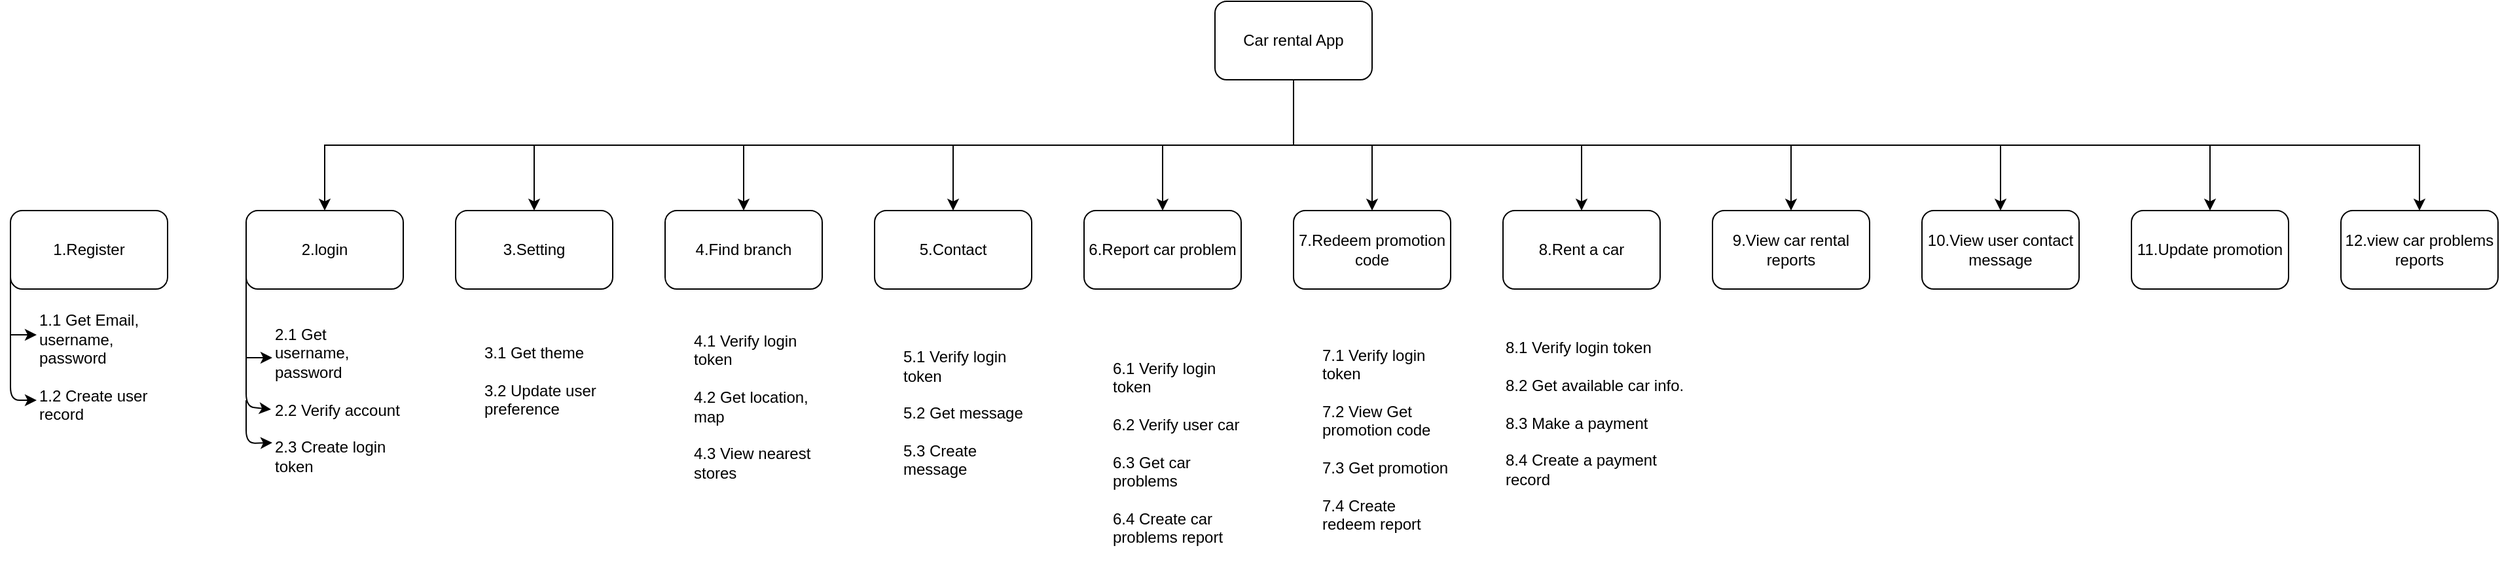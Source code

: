 <mxfile version="12.3.3" type="device" pages="1"><diagram id="VyusWO-ohYatpBKgK8hu" name="Page-1"><mxGraphModel dx="868" dy="488" grid="1" gridSize="10" guides="1" tooltips="1" connect="1" arrows="1" fold="1" page="1" pageScale="1" pageWidth="2339" pageHeight="3300" math="0" shadow="0"><root><mxCell id="0"/><mxCell id="1" parent="0"/><mxCell id="-EQbTDZCQmX3Zxahsoba-31" style="edgeStyle=orthogonalEdgeStyle;rounded=0;orthogonalLoop=1;jettySize=auto;html=1;exitX=0.5;exitY=1;exitDx=0;exitDy=0;" edge="1" parent="1" source="-EQbTDZCQmX3Zxahsoba-1" target="-EQbTDZCQmX3Zxahsoba-9"><mxGeometry relative="1" as="geometry"/></mxCell><mxCell id="-EQbTDZCQmX3Zxahsoba-32" style="edgeStyle=orthogonalEdgeStyle;rounded=0;orthogonalLoop=1;jettySize=auto;html=1;exitX=0.5;exitY=1;exitDx=0;exitDy=0;entryX=0.5;entryY=0;entryDx=0;entryDy=0;" edge="1" parent="1" source="-EQbTDZCQmX3Zxahsoba-1" target="-EQbTDZCQmX3Zxahsoba-8"><mxGeometry relative="1" as="geometry"/></mxCell><mxCell id="-EQbTDZCQmX3Zxahsoba-33" style="edgeStyle=orthogonalEdgeStyle;rounded=0;orthogonalLoop=1;jettySize=auto;html=1;exitX=0.5;exitY=1;exitDx=0;exitDy=0;entryX=0.5;entryY=0;entryDx=0;entryDy=0;" edge="1" parent="1" source="-EQbTDZCQmX3Zxahsoba-1" target="-EQbTDZCQmX3Zxahsoba-7"><mxGeometry relative="1" as="geometry"/></mxCell><mxCell id="-EQbTDZCQmX3Zxahsoba-34" style="edgeStyle=orthogonalEdgeStyle;rounded=0;orthogonalLoop=1;jettySize=auto;html=1;exitX=0.5;exitY=1;exitDx=0;exitDy=0;" edge="1" parent="1" source="-EQbTDZCQmX3Zxahsoba-1" target="-EQbTDZCQmX3Zxahsoba-6"><mxGeometry relative="1" as="geometry"/></mxCell><mxCell id="-EQbTDZCQmX3Zxahsoba-35" style="edgeStyle=orthogonalEdgeStyle;rounded=0;orthogonalLoop=1;jettySize=auto;html=1;exitX=0.5;exitY=1;exitDx=0;exitDy=0;" edge="1" parent="1" source="-EQbTDZCQmX3Zxahsoba-1" target="-EQbTDZCQmX3Zxahsoba-10"><mxGeometry relative="1" as="geometry"/></mxCell><mxCell id="-EQbTDZCQmX3Zxahsoba-38" style="edgeStyle=orthogonalEdgeStyle;rounded=0;orthogonalLoop=1;jettySize=auto;html=1;exitX=0.5;exitY=1;exitDx=0;exitDy=0;" edge="1" parent="1" source="-EQbTDZCQmX3Zxahsoba-1" target="-EQbTDZCQmX3Zxahsoba-5"><mxGeometry relative="1" as="geometry"/></mxCell><mxCell id="-EQbTDZCQmX3Zxahsoba-39" style="edgeStyle=orthogonalEdgeStyle;rounded=0;orthogonalLoop=1;jettySize=auto;html=1;exitX=0.5;exitY=1;exitDx=0;exitDy=0;" edge="1" parent="1" source="-EQbTDZCQmX3Zxahsoba-1" target="-EQbTDZCQmX3Zxahsoba-4"><mxGeometry relative="1" as="geometry"/></mxCell><mxCell id="-EQbTDZCQmX3Zxahsoba-40" style="edgeStyle=orthogonalEdgeStyle;rounded=0;orthogonalLoop=1;jettySize=auto;html=1;exitX=0.5;exitY=1;exitDx=0;exitDy=0;" edge="1" parent="1" source="-EQbTDZCQmX3Zxahsoba-1" target="-EQbTDZCQmX3Zxahsoba-3"><mxGeometry relative="1" as="geometry"/></mxCell><mxCell id="-EQbTDZCQmX3Zxahsoba-41" style="edgeStyle=orthogonalEdgeStyle;rounded=0;orthogonalLoop=1;jettySize=auto;html=1;exitX=0.5;exitY=1;exitDx=0;exitDy=0;" edge="1" parent="1" source="-EQbTDZCQmX3Zxahsoba-1" target="-EQbTDZCQmX3Zxahsoba-11"><mxGeometry relative="1" as="geometry"/></mxCell><mxCell id="-EQbTDZCQmX3Zxahsoba-42" style="edgeStyle=orthogonalEdgeStyle;rounded=0;orthogonalLoop=1;jettySize=auto;html=1;exitX=0.5;exitY=1;exitDx=0;exitDy=0;" edge="1" parent="1" source="-EQbTDZCQmX3Zxahsoba-1" target="-EQbTDZCQmX3Zxahsoba-12"><mxGeometry relative="1" as="geometry"/></mxCell><mxCell id="-EQbTDZCQmX3Zxahsoba-43" style="edgeStyle=orthogonalEdgeStyle;rounded=0;orthogonalLoop=1;jettySize=auto;html=1;exitX=0.5;exitY=1;exitDx=0;exitDy=0;" edge="1" parent="1" source="-EQbTDZCQmX3Zxahsoba-1" target="-EQbTDZCQmX3Zxahsoba-13"><mxGeometry relative="1" as="geometry"/></mxCell><mxCell id="-EQbTDZCQmX3Zxahsoba-1" value="Car rental App" style="rounded=1;whiteSpace=wrap;html=1;" vertex="1" parent="1"><mxGeometry x="960" y="20" width="120" height="60" as="geometry"/></mxCell><mxCell id="-EQbTDZCQmX3Zxahsoba-24" style="edgeStyle=orthogonalEdgeStyle;rounded=0;orthogonalLoop=1;jettySize=auto;html=1;exitX=0;exitY=0.75;exitDx=0;exitDy=0;entryX=0;entryY=0.25;entryDx=0;entryDy=0;" edge="1" parent="1" source="-EQbTDZCQmX3Zxahsoba-2" target="-EQbTDZCQmX3Zxahsoba-15"><mxGeometry relative="1" as="geometry"><Array as="points"><mxPoint x="40" y="275"/></Array></mxGeometry></mxCell><mxCell id="-EQbTDZCQmX3Zxahsoba-2" value="1.Register" style="rounded=1;whiteSpace=wrap;html=1;" vertex="1" parent="1"><mxGeometry x="40" y="180" width="120" height="60" as="geometry"/></mxCell><mxCell id="-EQbTDZCQmX3Zxahsoba-27" style="edgeStyle=orthogonalEdgeStyle;rounded=0;orthogonalLoop=1;jettySize=auto;html=1;exitX=0;exitY=0.75;exitDx=0;exitDy=0;entryX=0;entryY=0.25;entryDx=0;entryDy=0;" edge="1" parent="1" source="-EQbTDZCQmX3Zxahsoba-3" target="-EQbTDZCQmX3Zxahsoba-16"><mxGeometry relative="1" as="geometry"><Array as="points"><mxPoint x="220" y="293"/></Array></mxGeometry></mxCell><mxCell id="-EQbTDZCQmX3Zxahsoba-3" value="2.login" style="rounded=1;whiteSpace=wrap;html=1;" vertex="1" parent="1"><mxGeometry x="220" y="180" width="120" height="60" as="geometry"/></mxCell><mxCell id="-EQbTDZCQmX3Zxahsoba-4" value="3.Setting" style="rounded=1;whiteSpace=wrap;html=1;" vertex="1" parent="1"><mxGeometry x="380" y="180" width="120" height="60" as="geometry"/></mxCell><mxCell id="-EQbTDZCQmX3Zxahsoba-5" value="4.Find branch" style="rounded=1;whiteSpace=wrap;html=1;" vertex="1" parent="1"><mxGeometry x="540" y="180" width="120" height="60" as="geometry"/></mxCell><mxCell id="-EQbTDZCQmX3Zxahsoba-6" value="5.Contact" style="rounded=1;whiteSpace=wrap;html=1;" vertex="1" parent="1"><mxGeometry x="700" y="180" width="120" height="60" as="geometry"/></mxCell><mxCell id="-EQbTDZCQmX3Zxahsoba-7" value="6.Report car problem" style="rounded=1;whiteSpace=wrap;html=1;" vertex="1" parent="1"><mxGeometry x="860" y="180" width="120" height="60" as="geometry"/></mxCell><mxCell id="-EQbTDZCQmX3Zxahsoba-8" value="7.Redeem promotion code" style="rounded=1;whiteSpace=wrap;html=1;" vertex="1" parent="1"><mxGeometry x="1020" y="180" width="120" height="60" as="geometry"/></mxCell><mxCell id="-EQbTDZCQmX3Zxahsoba-9" value="8.Rent a car" style="rounded=1;whiteSpace=wrap;html=1;" vertex="1" parent="1"><mxGeometry x="1180" y="180" width="120" height="60" as="geometry"/></mxCell><mxCell id="-EQbTDZCQmX3Zxahsoba-10" value="9.View car rental reports" style="rounded=1;whiteSpace=wrap;html=1;" vertex="1" parent="1"><mxGeometry x="1340" y="180" width="120" height="60" as="geometry"/></mxCell><mxCell id="-EQbTDZCQmX3Zxahsoba-11" value="10.View user contact message" style="rounded=1;whiteSpace=wrap;html=1;" vertex="1" parent="1"><mxGeometry x="1500" y="180" width="120" height="60" as="geometry"/></mxCell><mxCell id="-EQbTDZCQmX3Zxahsoba-12" value="11.Update promotion" style="rounded=1;whiteSpace=wrap;html=1;" vertex="1" parent="1"><mxGeometry x="1660" y="180" width="120" height="60" as="geometry"/></mxCell><mxCell id="-EQbTDZCQmX3Zxahsoba-13" value="12.view car problems reports" style="rounded=1;whiteSpace=wrap;html=1;" vertex="1" parent="1"><mxGeometry x="1820" y="180" width="120" height="60" as="geometry"/></mxCell><mxCell id="-EQbTDZCQmX3Zxahsoba-15" value="&lt;div&gt;1.1 Get Email, username, password&lt;/div&gt;&lt;div&gt;&lt;br&gt;&lt;/div&gt;&lt;div&gt;1.2 Create user record&lt;/div&gt;" style="text;strokeColor=none;fillColor=none;html=1;whiteSpace=wrap;verticalAlign=middle;overflow=hidden;" vertex="1" parent="1"><mxGeometry x="60" y="250" width="110" height="100" as="geometry"/></mxCell><mxCell id="-EQbTDZCQmX3Zxahsoba-16" value="&lt;div&gt;2.1 Get username, password&lt;/div&gt;&lt;div&gt;&lt;br&gt;&lt;/div&gt;&lt;div&gt;2.2 Verify accoun&lt;span&gt;t&lt;/span&gt;&lt;/div&gt;&lt;div&gt;&lt;span&gt;&lt;br&gt;&lt;/span&gt;&lt;/div&gt;&lt;div&gt;2.3 Create login token&lt;/div&gt;" style="text;strokeColor=none;fillColor=none;html=1;whiteSpace=wrap;verticalAlign=middle;overflow=hidden;" vertex="1" parent="1"><mxGeometry x="240" y="260" width="100" height="130" as="geometry"/></mxCell><mxCell id="-EQbTDZCQmX3Zxahsoba-17" value="3.1 Get theme&lt;br&gt;&lt;br&gt;3.2 Update user preference" style="text;strokeColor=none;fillColor=none;html=1;whiteSpace=wrap;verticalAlign=middle;overflow=hidden;" vertex="1" parent="1"><mxGeometry x="400" y="270" width="100" height="80" as="geometry"/></mxCell><mxCell id="-EQbTDZCQmX3Zxahsoba-18" value="4.1 Verify login token&lt;br&gt;&lt;br&gt;4.2 Get location, map&lt;br&gt;&lt;br&gt;4.3 View nearest stores" style="text;strokeColor=none;fillColor=none;html=1;whiteSpace=wrap;verticalAlign=middle;overflow=hidden;" vertex="1" parent="1"><mxGeometry x="560" y="270" width="100" height="120" as="geometry"/></mxCell><mxCell id="-EQbTDZCQmX3Zxahsoba-19" value="5.1 Verify login token&lt;br&gt;&lt;br&gt;5.2 Get message&lt;br&gt;&lt;br&gt;5.3 Create message" style="text;strokeColor=none;fillColor=none;html=1;whiteSpace=wrap;verticalAlign=middle;overflow=hidden;" vertex="1" parent="1"><mxGeometry x="720" y="280" width="100" height="110" as="geometry"/></mxCell><mxCell id="-EQbTDZCQmX3Zxahsoba-20" value="&lt;div&gt;6.1 Verify login token&lt;/div&gt;&lt;div&gt;&lt;br&gt;&lt;/div&gt;&lt;div&gt;6.2 Verify user car&lt;/div&gt;&lt;div&gt;&lt;br&gt;&lt;/div&gt;&lt;div&gt;6.3 Get car problems&lt;/div&gt;&lt;div&gt;&lt;br&gt;&lt;/div&gt;&lt;div&gt;6.4 Create car problems report&lt;/div&gt;" style="text;strokeColor=none;fillColor=none;html=1;whiteSpace=wrap;verticalAlign=middle;overflow=hidden;" vertex="1" parent="1"><mxGeometry x="880" y="280" width="100" height="170" as="geometry"/></mxCell><mxCell id="-EQbTDZCQmX3Zxahsoba-21" value="&lt;div&gt;7.1 Verify login token&lt;/div&gt;&lt;div&gt;&lt;br&gt;&lt;/div&gt;&lt;div&gt;7.2 View Get promotion code&amp;nbsp;&lt;/div&gt;&lt;div&gt;&lt;br&gt;&lt;/div&gt;&lt;div&gt;7.3 Get promotion&lt;/div&gt;&lt;div&gt;&lt;br&gt;&lt;/div&gt;&lt;div&gt;7.4 Create redeem report&lt;/div&gt;" style="text;strokeColor=none;fillColor=none;html=1;whiteSpace=wrap;verticalAlign=middle;overflow=hidden;" vertex="1" parent="1"><mxGeometry x="1040" y="280" width="100" height="150" as="geometry"/></mxCell><mxCell id="-EQbTDZCQmX3Zxahsoba-22" value="8.1 Verify login token&lt;br&gt;&lt;br&gt;8.2 Get available car info.&lt;br&gt;&lt;br&gt;8.3 Make a payment&lt;br&gt;&lt;br&gt;8.4 Create a payment record" style="text;html=1;strokeColor=none;fillColor=none;align=left;verticalAlign=middle;whiteSpace=wrap;rounded=0;" vertex="1" parent="1"><mxGeometry x="1180" y="280" width="140" height="110" as="geometry"/></mxCell><mxCell id="-EQbTDZCQmX3Zxahsoba-25" value="" style="endArrow=classic;html=1;" edge="1" parent="1"><mxGeometry width="50" height="50" relative="1" as="geometry"><mxPoint x="40" y="270" as="sourcePoint"/><mxPoint x="60" y="325" as="targetPoint"/><Array as="points"><mxPoint x="40" y="325"/></Array></mxGeometry></mxCell><mxCell id="-EQbTDZCQmX3Zxahsoba-28" value="" style="endArrow=classic;html=1;entryX=-0.01;entryY=0.554;entryDx=0;entryDy=0;entryPerimeter=0;" edge="1" parent="1" target="-EQbTDZCQmX3Zxahsoba-16"><mxGeometry width="50" height="50" relative="1" as="geometry"><mxPoint x="220" y="280" as="sourcePoint"/><mxPoint x="230" y="330" as="targetPoint"/><Array as="points"><mxPoint x="220" y="330"/></Array></mxGeometry></mxCell><mxCell id="-EQbTDZCQmX3Zxahsoba-30" value="" style="endArrow=classic;html=1;entryX=0;entryY=0.75;entryDx=0;entryDy=0;" edge="1" parent="1" target="-EQbTDZCQmX3Zxahsoba-16"><mxGeometry width="50" height="50" relative="1" as="geometry"><mxPoint x="220" y="325" as="sourcePoint"/><mxPoint x="210" y="410" as="targetPoint"/><Array as="points"><mxPoint x="220" y="358"/></Array></mxGeometry></mxCell></root></mxGraphModel></diagram></mxfile>